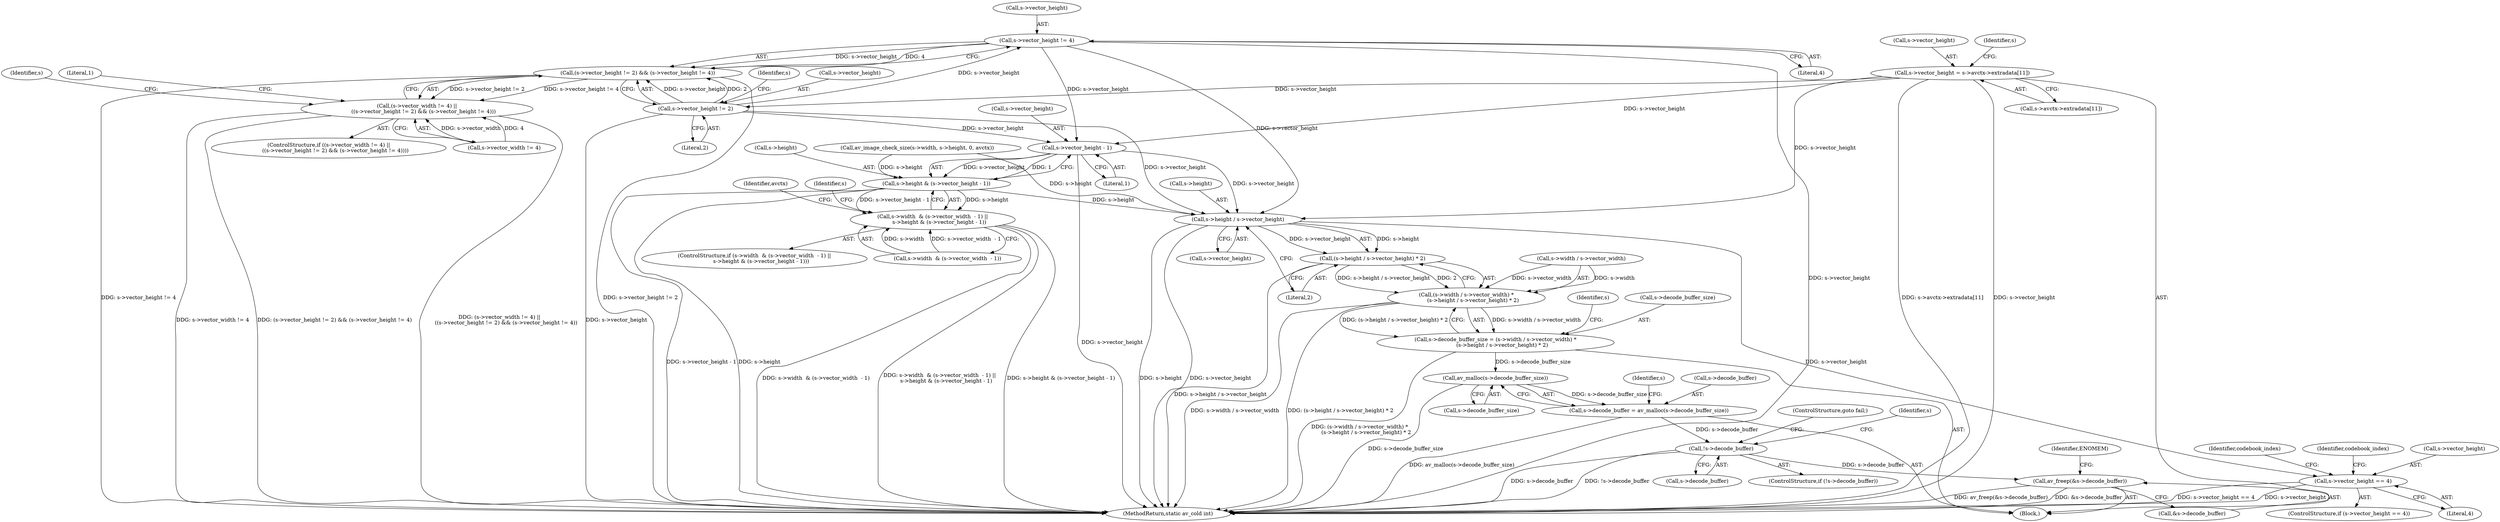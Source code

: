 digraph "0_libav_58b2e0f0f2fc96c1158e04f8aba95cbe6157a1a3@pointer" {
"1000258" [label="(Call,s->vector_height != 4)"];
"1000253" [label="(Call,s->vector_height != 2)"];
"1000219" [label="(Call,s->vector_height = s->avctx->extradata[11])"];
"1000252" [label="(Call,(s->vector_height != 2) && (s->vector_height != 4))"];
"1000246" [label="(Call,(s->vector_width != 4) ||\n        ((s->vector_height != 2) && (s->vector_height != 4)))"];
"1000282" [label="(Call,s->vector_height - 1)"];
"1000278" [label="(Call,s->height & (s->vector_height - 1))"];
"1000268" [label="(Call,s->width  & (s->vector_width  - 1) ||\n        s->height & (s->vector_height - 1))"];
"1000320" [label="(Call,s->height / s->vector_height)"];
"1000319" [label="(Call,(s->height / s->vector_height) * 2)"];
"1000311" [label="(Call,(s->width / s->vector_width) *\n        (s->height / s->vector_height) * 2)"];
"1000307" [label="(Call,s->decode_buffer_size = (s->width / s->vector_width) *\n        (s->height / s->vector_height) * 2)"];
"1000332" [label="(Call,av_malloc(s->decode_buffer_size))"];
"1000328" [label="(Call,s->decode_buffer = av_malloc(s->decode_buffer_size))"];
"1000337" [label="(Call,!s->decode_buffer)"];
"1000440" [label="(Call,av_freep(&s->decode_buffer))"];
"1000343" [label="(Call,s->vector_height == 4)"];
"1000282" [label="(Call,s->vector_height - 1)"];
"1000220" [label="(Call,s->vector_height)"];
"1000268" [label="(Call,s->width  & (s->vector_width  - 1) ||\n        s->height & (s->vector_height - 1))"];
"1000447" [label="(Identifier,ENOMEM)"];
"1000260" [label="(Identifier,s)"];
"1000269" [label="(Call,s->width  & (s->vector_width  - 1))"];
"1000448" [label="(MethodReturn,static av_cold int)"];
"1000246" [label="(Call,(s->vector_width != 4) ||\n        ((s->vector_height != 2) && (s->vector_height != 4)))"];
"1000333" [label="(Call,s->decode_buffer_size)"];
"1000254" [label="(Call,s->vector_height)"];
"1000336" [label="(ControlStructure,if (!s->decode_buffer))"];
"1000245" [label="(ControlStructure,if ((s->vector_width != 4) ||\n        ((s->vector_height != 2) && (s->vector_height != 4))))"];
"1000440" [label="(Call,av_freep(&s->decode_buffer))"];
"1000321" [label="(Call,s->height)"];
"1000278" [label="(Call,s->height & (s->vector_height - 1))"];
"1000253" [label="(Call,s->vector_height != 2)"];
"1000109" [label="(Block,)"];
"1000330" [label="(Identifier,s)"];
"1000441" [label="(Call,&s->decode_buffer)"];
"1000296" [label="(Identifier,s)"];
"1000320" [label="(Call,s->height / s->vector_height)"];
"1000345" [label="(Identifier,s)"];
"1000328" [label="(Call,s->decode_buffer = av_malloc(s->decode_buffer_size))"];
"1000342" [label="(ControlStructure,if (s->vector_height == 4))"];
"1000327" [label="(Literal,2)"];
"1000271" [label="(Identifier,s)"];
"1000307" [label="(Call,s->decode_buffer_size = (s->width / s->vector_width) *\n        (s->height / s->vector_height) * 2)"];
"1000311" [label="(Call,(s->width / s->vector_width) *\n        (s->height / s->vector_height) * 2)"];
"1000257" [label="(Literal,2)"];
"1000259" [label="(Call,s->vector_height)"];
"1000252" [label="(Call,(s->vector_height != 2) && (s->vector_height != 4))"];
"1000262" [label="(Literal,4)"];
"1000219" [label="(Call,s->vector_height = s->avctx->extradata[11])"];
"1000383" [label="(Identifier,codebook_index)"];
"1000324" [label="(Call,s->vector_height)"];
"1000267" [label="(ControlStructure,if (s->width  & (s->vector_width  - 1) ||\n        s->height & (s->vector_height - 1)))"];
"1000308" [label="(Call,s->decode_buffer_size)"];
"1000186" [label="(Call,av_image_check_size(s->width, s->height, 0, avctx))"];
"1000337" [label="(Call,!s->decode_buffer)"];
"1000289" [label="(Identifier,avctx)"];
"1000329" [label="(Call,s->decode_buffer)"];
"1000232" [label="(Identifier,s)"];
"1000258" [label="(Call,s->vector_height != 4)"];
"1000341" [label="(ControlStructure,goto fail;)"];
"1000319" [label="(Call,(s->height / s->vector_height) * 2)"];
"1000332" [label="(Call,av_malloc(s->decode_buffer_size))"];
"1000343" [label="(Call,s->vector_height == 4)"];
"1000286" [label="(Literal,1)"];
"1000350" [label="(Identifier,codebook_index)"];
"1000247" [label="(Call,s->vector_width != 4)"];
"1000266" [label="(Literal,1)"];
"1000283" [label="(Call,s->vector_height)"];
"1000338" [label="(Call,s->decode_buffer)"];
"1000347" [label="(Literal,4)"];
"1000223" [label="(Call,s->avctx->extradata[11])"];
"1000279" [label="(Call,s->height)"];
"1000312" [label="(Call,s->width / s->vector_width)"];
"1000344" [label="(Call,s->vector_height)"];
"1000339" [label="(Identifier,s)"];
"1000258" -> "1000252"  [label="AST: "];
"1000258" -> "1000262"  [label="CFG: "];
"1000259" -> "1000258"  [label="AST: "];
"1000262" -> "1000258"  [label="AST: "];
"1000252" -> "1000258"  [label="CFG: "];
"1000258" -> "1000448"  [label="DDG: s->vector_height"];
"1000258" -> "1000252"  [label="DDG: s->vector_height"];
"1000258" -> "1000252"  [label="DDG: 4"];
"1000253" -> "1000258"  [label="DDG: s->vector_height"];
"1000258" -> "1000282"  [label="DDG: s->vector_height"];
"1000258" -> "1000320"  [label="DDG: s->vector_height"];
"1000253" -> "1000252"  [label="AST: "];
"1000253" -> "1000257"  [label="CFG: "];
"1000254" -> "1000253"  [label="AST: "];
"1000257" -> "1000253"  [label="AST: "];
"1000260" -> "1000253"  [label="CFG: "];
"1000252" -> "1000253"  [label="CFG: "];
"1000253" -> "1000448"  [label="DDG: s->vector_height"];
"1000253" -> "1000252"  [label="DDG: s->vector_height"];
"1000253" -> "1000252"  [label="DDG: 2"];
"1000219" -> "1000253"  [label="DDG: s->vector_height"];
"1000253" -> "1000282"  [label="DDG: s->vector_height"];
"1000253" -> "1000320"  [label="DDG: s->vector_height"];
"1000219" -> "1000109"  [label="AST: "];
"1000219" -> "1000223"  [label="CFG: "];
"1000220" -> "1000219"  [label="AST: "];
"1000223" -> "1000219"  [label="AST: "];
"1000232" -> "1000219"  [label="CFG: "];
"1000219" -> "1000448"  [label="DDG: s->avctx->extradata[11]"];
"1000219" -> "1000448"  [label="DDG: s->vector_height"];
"1000219" -> "1000282"  [label="DDG: s->vector_height"];
"1000219" -> "1000320"  [label="DDG: s->vector_height"];
"1000252" -> "1000246"  [label="AST: "];
"1000246" -> "1000252"  [label="CFG: "];
"1000252" -> "1000448"  [label="DDG: s->vector_height != 2"];
"1000252" -> "1000448"  [label="DDG: s->vector_height != 4"];
"1000252" -> "1000246"  [label="DDG: s->vector_height != 2"];
"1000252" -> "1000246"  [label="DDG: s->vector_height != 4"];
"1000246" -> "1000245"  [label="AST: "];
"1000246" -> "1000247"  [label="CFG: "];
"1000247" -> "1000246"  [label="AST: "];
"1000266" -> "1000246"  [label="CFG: "];
"1000271" -> "1000246"  [label="CFG: "];
"1000246" -> "1000448"  [label="DDG: s->vector_width != 4"];
"1000246" -> "1000448"  [label="DDG: (s->vector_height != 2) && (s->vector_height != 4)"];
"1000246" -> "1000448"  [label="DDG: (s->vector_width != 4) ||\n        ((s->vector_height != 2) && (s->vector_height != 4))"];
"1000247" -> "1000246"  [label="DDG: s->vector_width"];
"1000247" -> "1000246"  [label="DDG: 4"];
"1000282" -> "1000278"  [label="AST: "];
"1000282" -> "1000286"  [label="CFG: "];
"1000283" -> "1000282"  [label="AST: "];
"1000286" -> "1000282"  [label="AST: "];
"1000278" -> "1000282"  [label="CFG: "];
"1000282" -> "1000448"  [label="DDG: s->vector_height"];
"1000282" -> "1000278"  [label="DDG: s->vector_height"];
"1000282" -> "1000278"  [label="DDG: 1"];
"1000282" -> "1000320"  [label="DDG: s->vector_height"];
"1000278" -> "1000268"  [label="AST: "];
"1000279" -> "1000278"  [label="AST: "];
"1000268" -> "1000278"  [label="CFG: "];
"1000278" -> "1000448"  [label="DDG: s->vector_height - 1"];
"1000278" -> "1000448"  [label="DDG: s->height"];
"1000278" -> "1000268"  [label="DDG: s->height"];
"1000278" -> "1000268"  [label="DDG: s->vector_height - 1"];
"1000186" -> "1000278"  [label="DDG: s->height"];
"1000278" -> "1000320"  [label="DDG: s->height"];
"1000268" -> "1000267"  [label="AST: "];
"1000268" -> "1000269"  [label="CFG: "];
"1000269" -> "1000268"  [label="AST: "];
"1000289" -> "1000268"  [label="CFG: "];
"1000296" -> "1000268"  [label="CFG: "];
"1000268" -> "1000448"  [label="DDG: s->width  & (s->vector_width  - 1)"];
"1000268" -> "1000448"  [label="DDG: s->width  & (s->vector_width  - 1) ||\n        s->height & (s->vector_height - 1)"];
"1000268" -> "1000448"  [label="DDG: s->height & (s->vector_height - 1)"];
"1000269" -> "1000268"  [label="DDG: s->width"];
"1000269" -> "1000268"  [label="DDG: s->vector_width  - 1"];
"1000320" -> "1000319"  [label="AST: "];
"1000320" -> "1000324"  [label="CFG: "];
"1000321" -> "1000320"  [label="AST: "];
"1000324" -> "1000320"  [label="AST: "];
"1000327" -> "1000320"  [label="CFG: "];
"1000320" -> "1000448"  [label="DDG: s->vector_height"];
"1000320" -> "1000448"  [label="DDG: s->height"];
"1000320" -> "1000319"  [label="DDG: s->height"];
"1000320" -> "1000319"  [label="DDG: s->vector_height"];
"1000186" -> "1000320"  [label="DDG: s->height"];
"1000320" -> "1000343"  [label="DDG: s->vector_height"];
"1000319" -> "1000311"  [label="AST: "];
"1000319" -> "1000327"  [label="CFG: "];
"1000327" -> "1000319"  [label="AST: "];
"1000311" -> "1000319"  [label="CFG: "];
"1000319" -> "1000448"  [label="DDG: s->height / s->vector_height"];
"1000319" -> "1000311"  [label="DDG: s->height / s->vector_height"];
"1000319" -> "1000311"  [label="DDG: 2"];
"1000311" -> "1000307"  [label="AST: "];
"1000312" -> "1000311"  [label="AST: "];
"1000307" -> "1000311"  [label="CFG: "];
"1000311" -> "1000448"  [label="DDG: s->width / s->vector_width"];
"1000311" -> "1000448"  [label="DDG: (s->height / s->vector_height) * 2"];
"1000311" -> "1000307"  [label="DDG: s->width / s->vector_width"];
"1000311" -> "1000307"  [label="DDG: (s->height / s->vector_height) * 2"];
"1000312" -> "1000311"  [label="DDG: s->width"];
"1000312" -> "1000311"  [label="DDG: s->vector_width"];
"1000307" -> "1000109"  [label="AST: "];
"1000308" -> "1000307"  [label="AST: "];
"1000330" -> "1000307"  [label="CFG: "];
"1000307" -> "1000448"  [label="DDG: (s->width / s->vector_width) *\n        (s->height / s->vector_height) * 2"];
"1000307" -> "1000332"  [label="DDG: s->decode_buffer_size"];
"1000332" -> "1000328"  [label="AST: "];
"1000332" -> "1000333"  [label="CFG: "];
"1000333" -> "1000332"  [label="AST: "];
"1000328" -> "1000332"  [label="CFG: "];
"1000332" -> "1000448"  [label="DDG: s->decode_buffer_size"];
"1000332" -> "1000328"  [label="DDG: s->decode_buffer_size"];
"1000328" -> "1000109"  [label="AST: "];
"1000329" -> "1000328"  [label="AST: "];
"1000339" -> "1000328"  [label="CFG: "];
"1000328" -> "1000448"  [label="DDG: av_malloc(s->decode_buffer_size)"];
"1000328" -> "1000337"  [label="DDG: s->decode_buffer"];
"1000337" -> "1000336"  [label="AST: "];
"1000337" -> "1000338"  [label="CFG: "];
"1000338" -> "1000337"  [label="AST: "];
"1000341" -> "1000337"  [label="CFG: "];
"1000345" -> "1000337"  [label="CFG: "];
"1000337" -> "1000448"  [label="DDG: s->decode_buffer"];
"1000337" -> "1000448"  [label="DDG: !s->decode_buffer"];
"1000337" -> "1000440"  [label="DDG: s->decode_buffer"];
"1000440" -> "1000109"  [label="AST: "];
"1000440" -> "1000441"  [label="CFG: "];
"1000441" -> "1000440"  [label="AST: "];
"1000447" -> "1000440"  [label="CFG: "];
"1000440" -> "1000448"  [label="DDG: av_freep(&s->decode_buffer)"];
"1000440" -> "1000448"  [label="DDG: &s->decode_buffer"];
"1000343" -> "1000342"  [label="AST: "];
"1000343" -> "1000347"  [label="CFG: "];
"1000344" -> "1000343"  [label="AST: "];
"1000347" -> "1000343"  [label="AST: "];
"1000350" -> "1000343"  [label="CFG: "];
"1000383" -> "1000343"  [label="CFG: "];
"1000343" -> "1000448"  [label="DDG: s->vector_height"];
"1000343" -> "1000448"  [label="DDG: s->vector_height == 4"];
}
